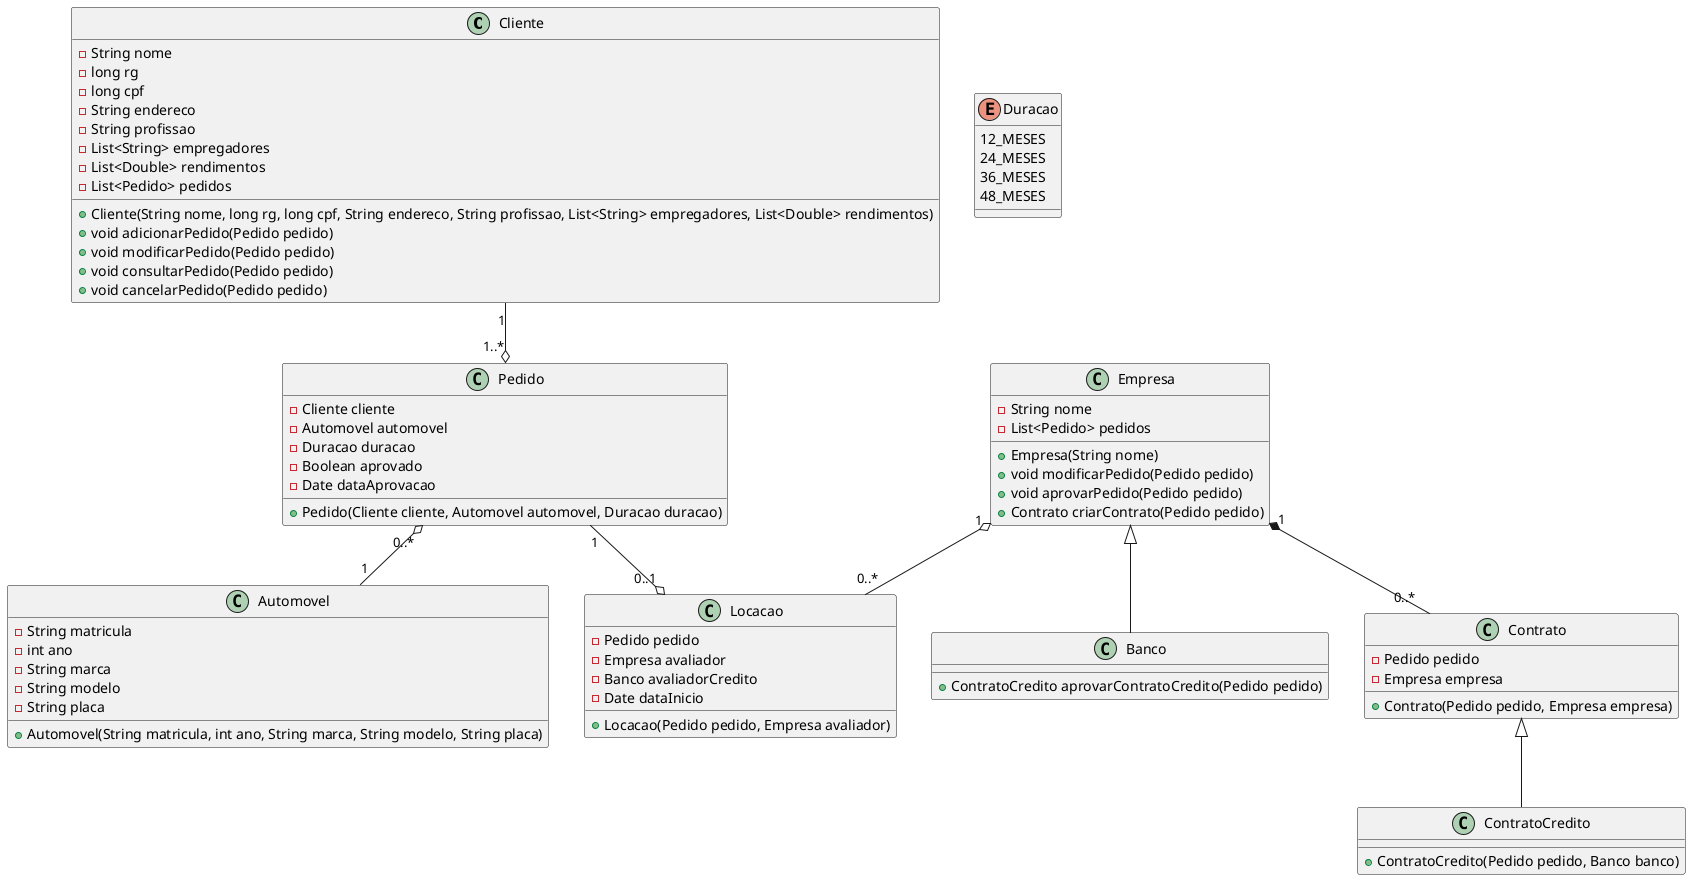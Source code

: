 @startuml classDiagram

class Cliente {
    -String nome
    -long rg
    -long cpf
    -String endereco
    -String profissao
    -List<String> empregadores
    -List<Double> rendimentos
    -List<Pedido> pedidos
    +Cliente(String nome, long rg, long cpf, String endereco, String profissao, List<String> empregadores, List<Double> rendimentos)
    +void adicionarPedido(Pedido pedido)
    +void modificarPedido(Pedido pedido)
    +void consultarPedido(Pedido pedido)
    +void cancelarPedido(Pedido pedido)
}

class Empresa {
    -String nome
    -List<Pedido> pedidos
    +Empresa(String nome)
    +void modificarPedido(Pedido pedido)
    +void aprovarPedido(Pedido pedido)
    +Contrato criarContrato(Pedido pedido)
}

class Banco {
    +ContratoCredito aprovarContratoCredito(Pedido pedido)
}

class Pedido {
    -Cliente cliente
    -Automovel automovel
    -Duracao duracao
    -Boolean aprovado
    -Date dataAprovacao
    +Pedido(Cliente cliente, Automovel automovel, Duracao duracao)
}

class Automovel {
    -String matricula
    -int ano
    -String marca
    -String modelo
    -String placa
    +Automovel(String matricula, int ano, String marca, String modelo, String placa)
}

class Contrato {
    -Pedido pedido
    -Empresa empresa
    +Contrato(Pedido pedido, Empresa empresa)
}

class ContratoCredito {
    +ContratoCredito(Pedido pedido, Banco banco) 
}

class Locacao {
    -Pedido pedido 
    -Empresa avaliador
    -Banco avaliadorCredito
    -Date dataInicio
    +Locacao(Pedido pedido, Empresa avaliador)
}

enum Duracao {
    12_MESES
    24_MESES
    36_MESES
    48_MESES
}

Cliente "1" --o "1..*" Pedido
Pedido "1" --o "0..1" Locacao
Empresa "1" *-- "0..*" Contrato
Empresa "1" o-- "0..*" Locacao
Pedido "0..*" o-- "1" Automovel
Empresa <|-- Banco
Contrato <|-- ContratoCredito

@enduml